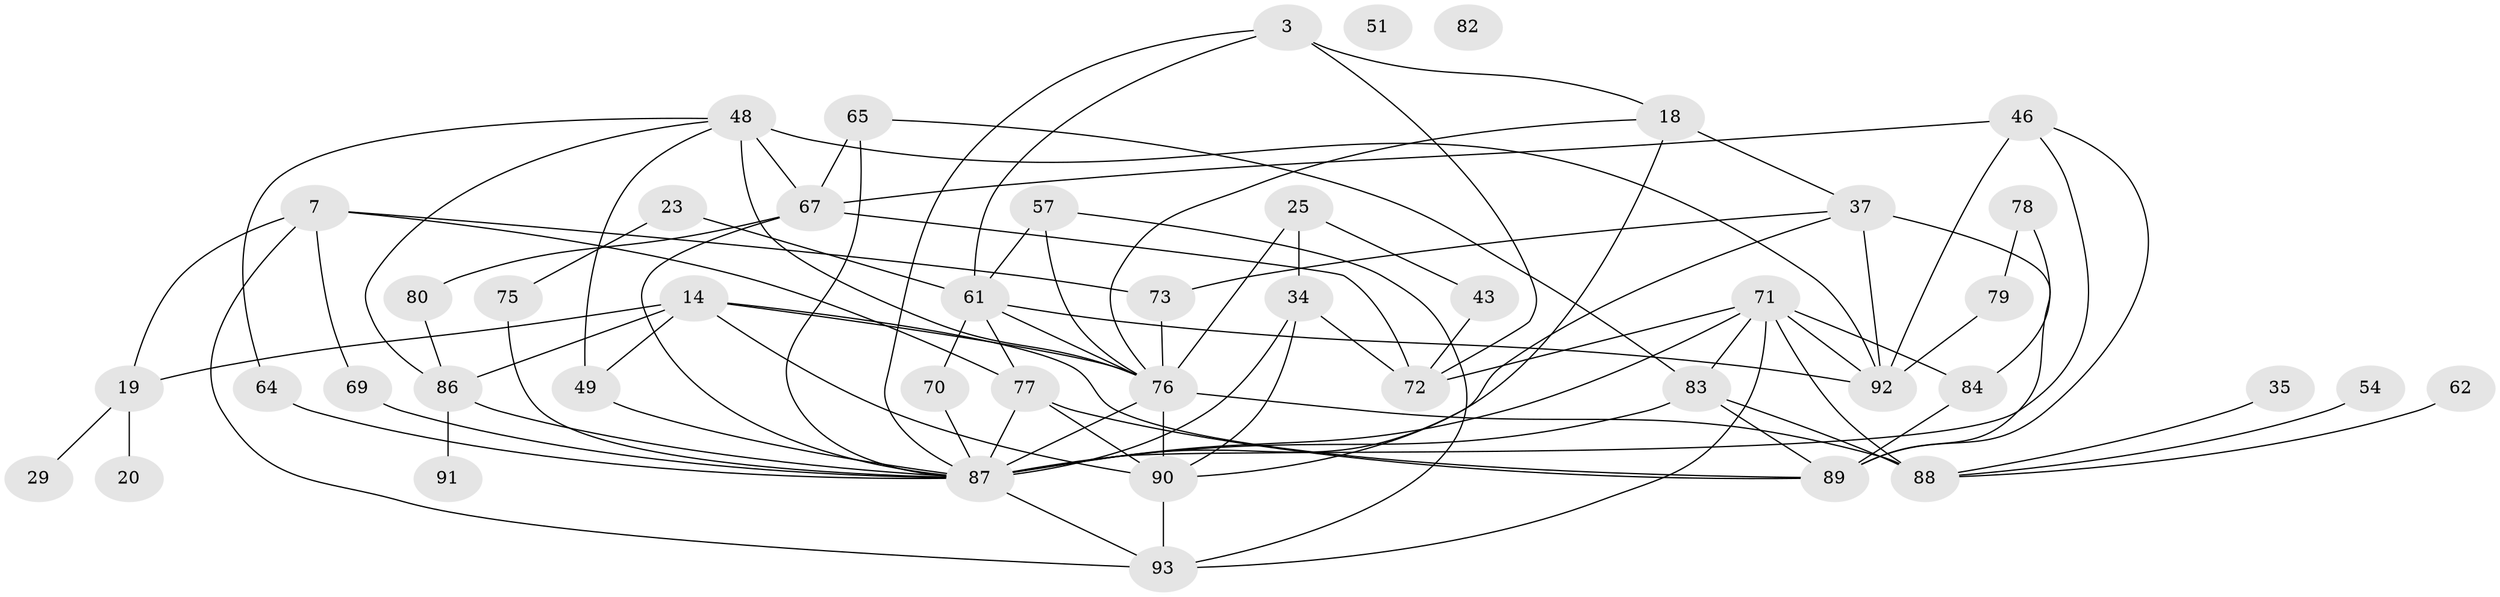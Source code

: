 // original degree distribution, {3: 0.25806451612903225, 6: 0.0967741935483871, 4: 0.23655913978494625, 5: 0.12903225806451613, 2: 0.10752688172043011, 7: 0.021505376344086023, 1: 0.10752688172043011, 8: 0.021505376344086023, 0: 0.021505376344086023}
// Generated by graph-tools (version 1.1) at 2025/39/03/09/25 04:39:46]
// undirected, 46 vertices, 90 edges
graph export_dot {
graph [start="1"]
  node [color=gray90,style=filled];
  3;
  7;
  14;
  18;
  19 [super="+11"];
  20;
  23;
  25;
  29;
  34 [super="+9"];
  35;
  37 [super="+24+31"];
  43;
  46 [super="+5"];
  48 [super="+42"];
  49;
  51;
  54;
  57;
  61 [super="+45"];
  62;
  64;
  65 [super="+53"];
  67 [super="+15+55"];
  69 [super="+36"];
  70;
  71 [super="+6+58"];
  72 [super="+59"];
  73 [super="+22"];
  75 [super="+28"];
  76 [super="+12+74+63"];
  77;
  78;
  79;
  80;
  82;
  83 [super="+47"];
  84;
  86 [super="+8+52"];
  87 [super="+50+66"];
  88 [super="+13+85"];
  89 [super="+26+44"];
  90 [super="+81"];
  91;
  92 [super="+17"];
  93 [super="+68"];
  3 -- 18;
  3 -- 72;
  3 -- 61;
  3 -- 87;
  7 -- 73 [weight=2];
  7 -- 77;
  7 -- 19;
  7 -- 69;
  7 -- 93;
  14 -- 19;
  14 -- 49;
  14 -- 86;
  14 -- 89;
  14 -- 90 [weight=2];
  14 -- 76;
  18 -- 90;
  18 -- 37;
  18 -- 76;
  19 -- 29;
  19 -- 20;
  23 -- 61 [weight=2];
  23 -- 75;
  25 -- 34 [weight=2];
  25 -- 43;
  25 -- 76;
  34 -- 90;
  34 -- 87;
  34 -- 72;
  35 -- 88;
  37 -- 92 [weight=2];
  37 -- 73;
  37 -- 89;
  37 -- 87;
  43 -- 72;
  46 -- 89;
  46 -- 92 [weight=3];
  46 -- 67;
  46 -- 87 [weight=3];
  48 -- 49 [weight=2];
  48 -- 92 [weight=2];
  48 -- 67 [weight=2];
  48 -- 64;
  48 -- 76 [weight=2];
  48 -- 86;
  49 -- 87 [weight=2];
  54 -- 88;
  57 -- 61 [weight=2];
  57 -- 76;
  57 -- 93;
  61 -- 70;
  61 -- 77;
  61 -- 92;
  61 -- 76;
  62 -- 88;
  64 -- 87 [weight=2];
  65 -- 67 [weight=2];
  65 -- 83 [weight=3];
  65 -- 87;
  67 -- 72;
  67 -- 87 [weight=2];
  67 -- 80;
  69 -- 87 [weight=2];
  70 -- 87;
  71 -- 84;
  71 -- 88;
  71 -- 87;
  71 -- 72;
  71 -- 93 [weight=3];
  71 -- 83;
  71 -- 92;
  73 -- 76;
  75 -- 87;
  76 -- 87 [weight=3];
  76 -- 88 [weight=3];
  76 -- 90;
  77 -- 87;
  77 -- 89;
  77 -- 90;
  78 -- 79;
  78 -- 84;
  79 -- 92;
  80 -- 86;
  83 -- 89;
  83 -- 87;
  83 -- 88 [weight=2];
  84 -- 89;
  86 -- 91;
  86 -- 87;
  87 -- 93 [weight=2];
  90 -- 93 [weight=2];
}
